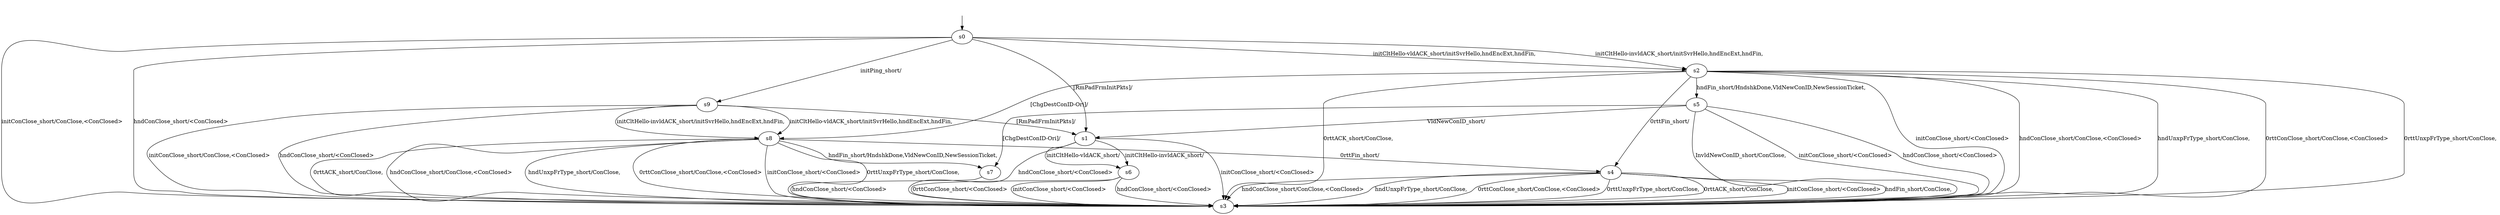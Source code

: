 digraph "../results/msquicModels/msquic-PSK-s-0/learnedModel" {
s0 [label=s0];
s1 [label=s1];
s2 [label=s2];
s3 [label=s3];
s4 [label=s4];
s5 [label=s5];
s6 [label=s6];
s7 [label=s7];
s8 [label=s8];
s9 [label=s9];
s0 -> s9  [label="initPing_short/ "];
s0 -> s3  [label="initConClose_short/ConClose,<ConClosed> "];
s0 -> s2  [label="initCltHello-vldACK_short/initSvrHello,hndEncExt,hndFin, "];
s0 -> s2  [label="initCltHello-invldACK_short/initSvrHello,hndEncExt,hndFin, "];
s0 -> s3  [label="hndConClose_short/<ConClosed> "];
s0 -> s1  [label="[RmPadFrmInitPkts]/ "];
s1 -> s3  [label="initConClose_short/<ConClosed> "];
s1 -> s6  [label="initCltHello-vldACK_short/ "];
s1 -> s6  [label="initCltHello-invldACK_short/ "];
s1 -> s3  [label="hndConClose_short/<ConClosed> "];
s2 -> s3  [label="initConClose_short/<ConClosed> "];
s2 -> s5  [label="hndFin_short/HndshkDone,VldNewConID,NewSessionTicket, "];
s2 -> s3  [label="hndConClose_short/ConClose,<ConClosed> "];
s2 -> s3  [label="hndUnxpFrType_short/ConClose, "];
s2 -> s3  [label="0rttConClose_short/ConClose,<ConClosed> "];
s2 -> s4  [label="0rttFin_short/ "];
s2 -> s3  [label="0rttUnxpFrType_short/ConClose, "];
s2 -> s3  [label="0rttACK_short/ConClose, "];
s2 -> s8  [label="[ChgDestConID-Ori]/ "];
s4 -> s3  [label="initConClose_short/<ConClosed> "];
s4 -> s3  [label="hndFin_short/ConClose, "];
s4 -> s3  [label="hndConClose_short/ConClose,<ConClosed> "];
s4 -> s3  [label="hndUnxpFrType_short/ConClose, "];
s4 -> s3  [label="0rttConClose_short/ConClose,<ConClosed> "];
s4 -> s3  [label="0rttUnxpFrType_short/ConClose, "];
s4 -> s3  [label="0rttACK_short/ConClose, "];
s5 -> s3  [label="initConClose_short/<ConClosed> "];
s5 -> s3  [label="hndConClose_short/<ConClosed> "];
s5 -> s1  [label="VldNewConID_short/ "];
s5 -> s3  [label="InvldNewConID_short/ConClose, "];
s5 -> s7  [label="[ChgDestConID-Ori]/ "];
s6 -> s3  [label="initConClose_short/<ConClosed> "];
s6 -> s3  [label="hndConClose_short/<ConClosed> "];
s6 -> s3  [label="0rttConClose_short/<ConClosed> "];
s7 -> s3  [label="hndConClose_short/<ConClosed> "];
s8 -> s3  [label="initConClose_short/<ConClosed> "];
s8 -> s7  [label="hndFin_short/HndshkDone,VldNewConID,NewSessionTicket, "];
s8 -> s3  [label="hndConClose_short/ConClose,<ConClosed> "];
s8 -> s3  [label="hndUnxpFrType_short/ConClose, "];
s8 -> s3  [label="0rttConClose_short/ConClose,<ConClosed> "];
s8 -> s4  [label="0rttFin_short/ "];
s8 -> s3  [label="0rttUnxpFrType_short/ConClose, "];
s8 -> s3  [label="0rttACK_short/ConClose, "];
s9 -> s3  [label="initConClose_short/ConClose,<ConClosed> "];
s9 -> s8  [label="initCltHello-vldACK_short/initSvrHello,hndEncExt,hndFin, "];
s9 -> s8  [label="initCltHello-invldACK_short/initSvrHello,hndEncExt,hndFin, "];
s9 -> s3  [label="hndConClose_short/<ConClosed> "];
s9 -> s1  [label="[RmPadFrmInitPkts]/ "];
__start0 [label="", shape=none];
__start0 -> s0  [label=""];
}
